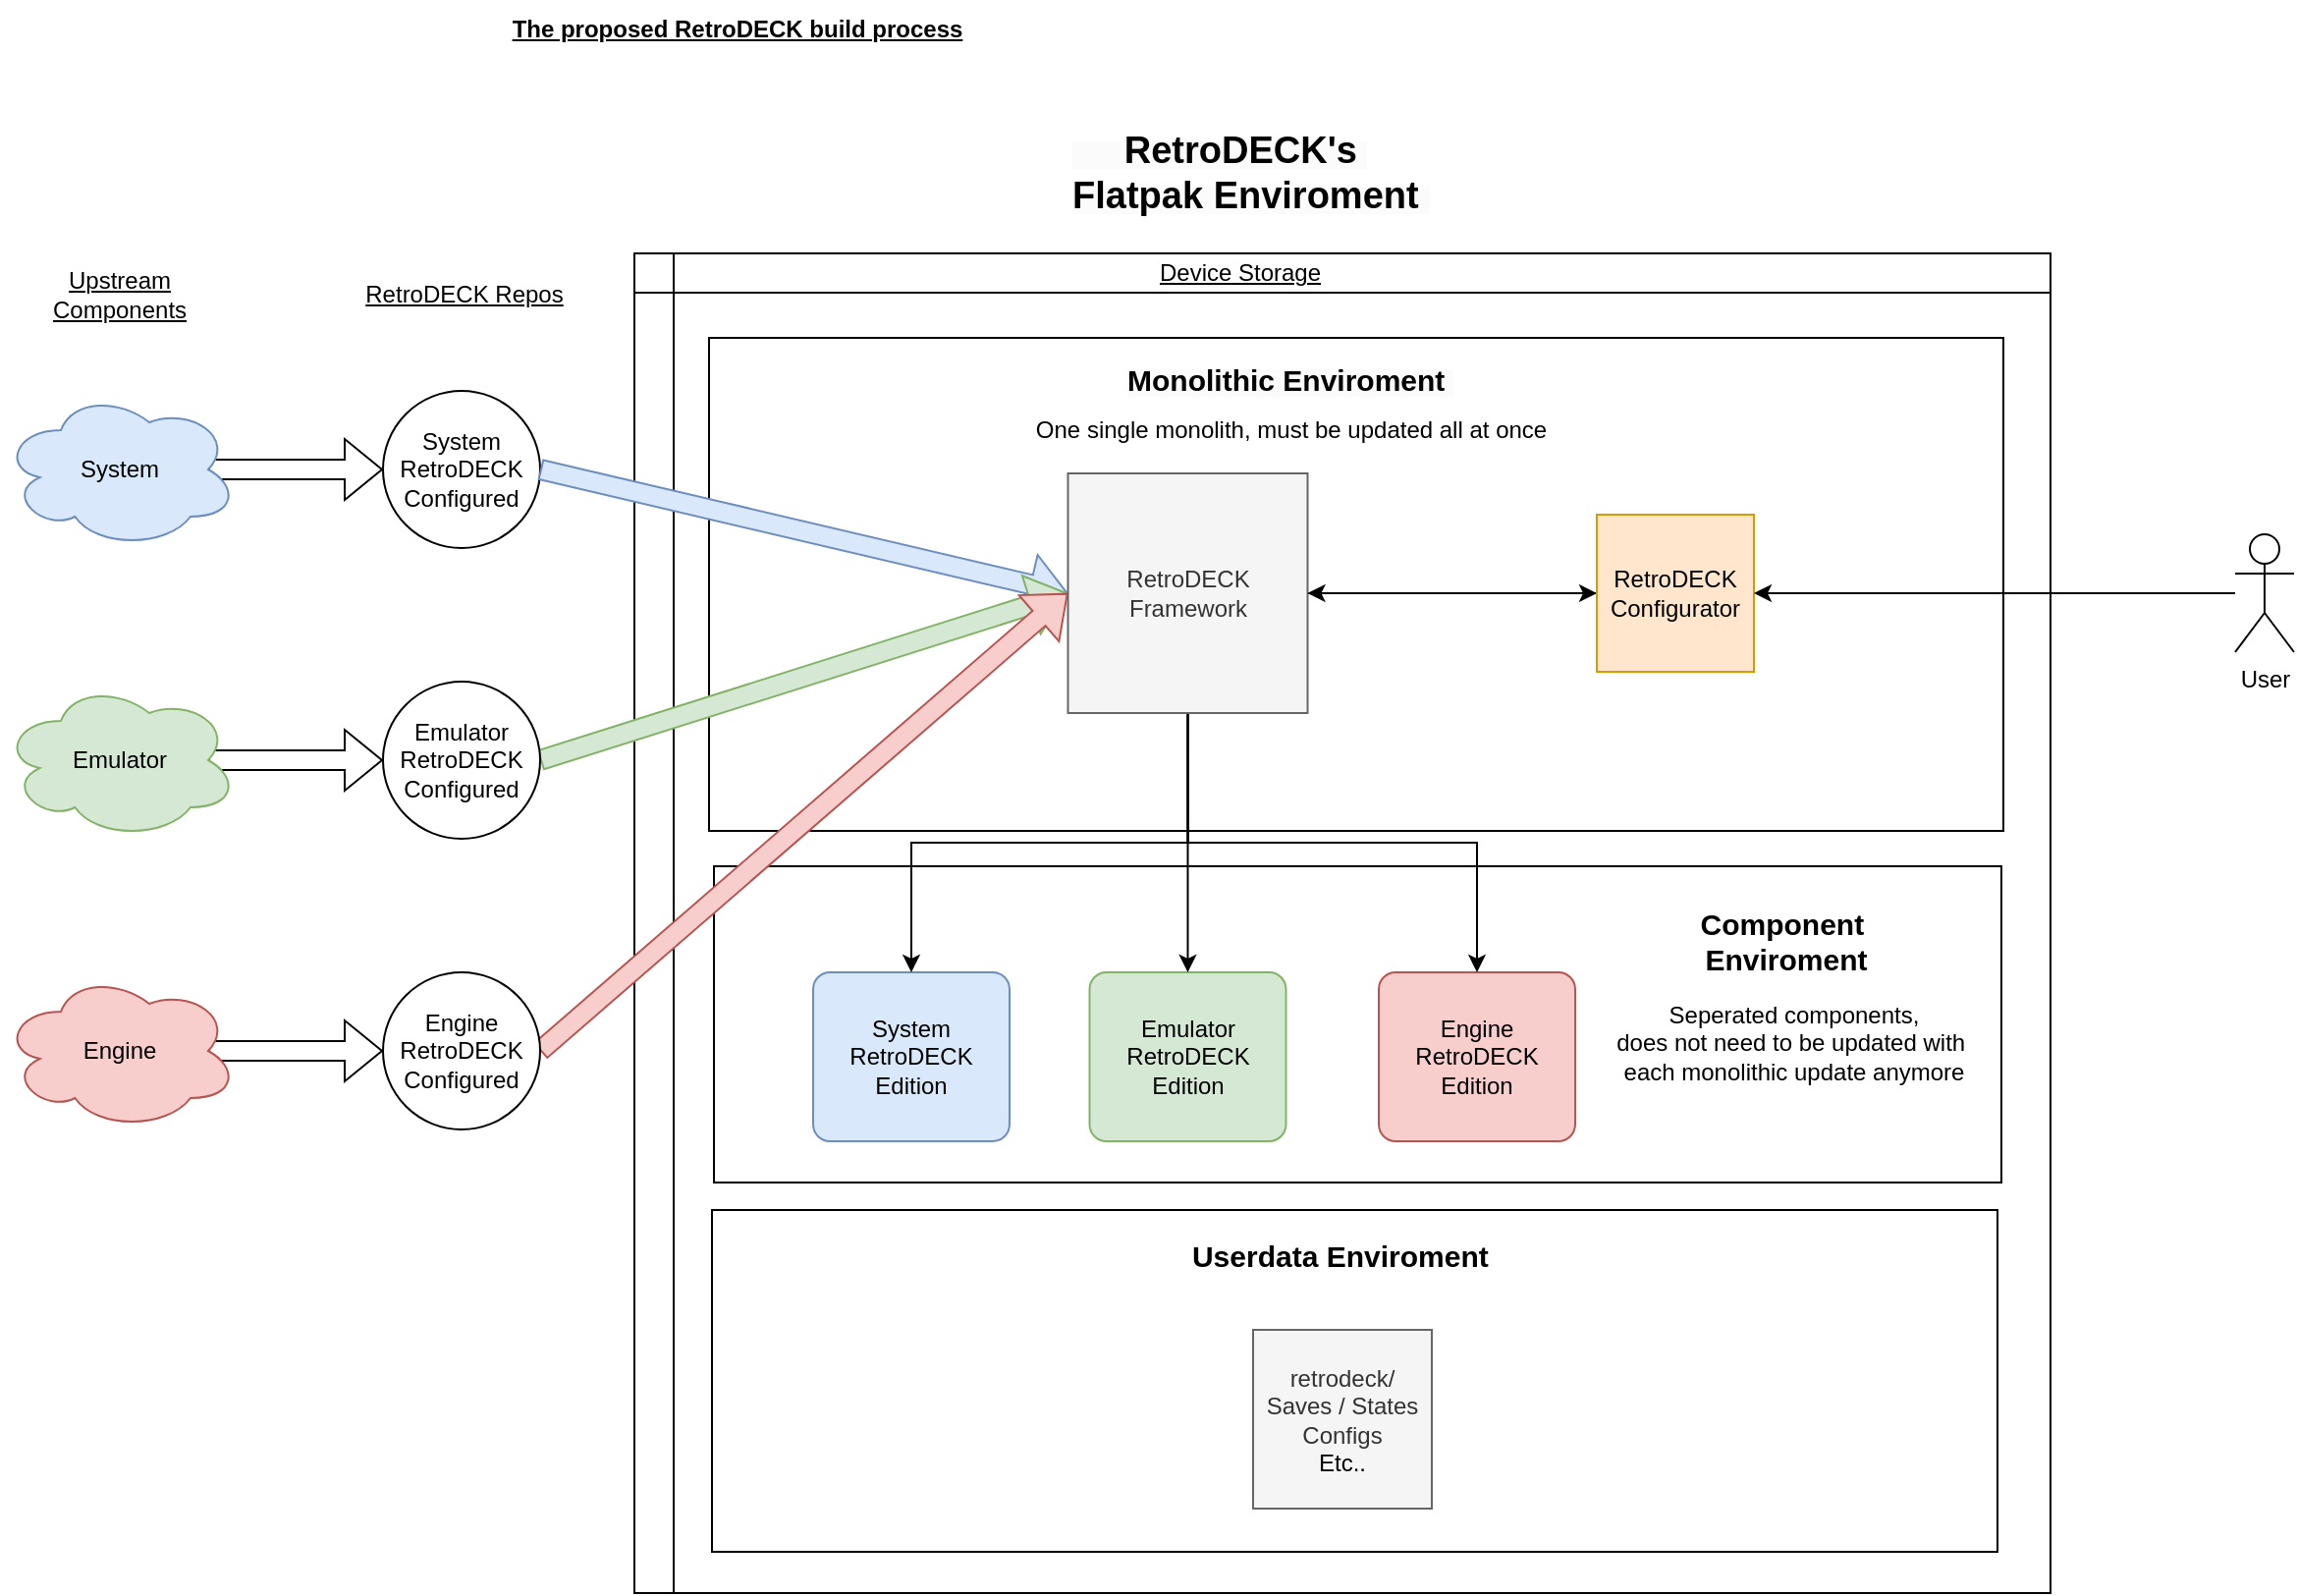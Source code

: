 <mxfile version="26.0.16">
  <diagram id="C5RBs43oDa-KdzZeNtuy" name="Page-1">
    <mxGraphModel dx="1500" dy="884" grid="0" gridSize="10" guides="1" tooltips="1" connect="1" arrows="1" fold="1" page="1" pageScale="1" pageWidth="827" pageHeight="1169" math="0" shadow="0">
      <root>
        <mxCell id="WIyWlLk6GJQsqaUBKTNV-0" />
        <mxCell id="WIyWlLk6GJQsqaUBKTNV-1" parent="WIyWlLk6GJQsqaUBKTNV-0" />
        <mxCell id="OuoUqL45pFMJoiZTeWef-12" value="" style="shape=internalStorage;whiteSpace=wrap;html=1;backgroundOutline=1;" parent="WIyWlLk6GJQsqaUBKTNV-1" vertex="1">
          <mxGeometry x="354" y="260" width="721" height="682" as="geometry" />
        </mxCell>
        <mxCell id="OuoUqL45pFMJoiZTeWef-13" value="" style="shape=flexArrow;endArrow=classic;html=1;rounded=0;exitX=0.875;exitY=0.5;exitDx=0;exitDy=0;exitPerimeter=0;entryX=0;entryY=0.5;entryDx=0;entryDy=0;" parent="WIyWlLk6GJQsqaUBKTNV-1" source="OuoUqL45pFMJoiZTeWef-2" target="OuoUqL45pFMJoiZTeWef-7" edge="1">
          <mxGeometry width="50" height="50" relative="1" as="geometry">
            <mxPoint x="397" y="647" as="sourcePoint" />
            <mxPoint x="447" y="597" as="targetPoint" />
          </mxGeometry>
        </mxCell>
        <mxCell id="OuoUqL45pFMJoiZTeWef-15" value="" style="shape=flexArrow;endArrow=classic;html=1;rounded=0;exitX=0.875;exitY=0.5;exitDx=0;exitDy=0;exitPerimeter=0;entryX=0;entryY=0.5;entryDx=0;entryDy=0;" parent="WIyWlLk6GJQsqaUBKTNV-1" source="OuoUqL45pFMJoiZTeWef-5" target="OuoUqL45pFMJoiZTeWef-9" edge="1">
          <mxGeometry width="50" height="50" relative="1" as="geometry">
            <mxPoint x="163" y="651" as="sourcePoint" />
            <mxPoint x="213" y="601" as="targetPoint" />
          </mxGeometry>
        </mxCell>
        <mxCell id="OuoUqL45pFMJoiZTeWef-14" value="" style="shape=flexArrow;endArrow=classic;html=1;rounded=0;exitX=0.875;exitY=0.5;exitDx=0;exitDy=0;exitPerimeter=0;entryX=0;entryY=0.5;entryDx=0;entryDy=0;" parent="WIyWlLk6GJQsqaUBKTNV-1" source="OuoUqL45pFMJoiZTeWef-4" target="OuoUqL45pFMJoiZTeWef-8" edge="1">
          <mxGeometry width="50" height="50" relative="1" as="geometry">
            <mxPoint x="397" y="647" as="sourcePoint" />
            <mxPoint x="447" y="597" as="targetPoint" />
          </mxGeometry>
        </mxCell>
        <mxCell id="OuoUqL45pFMJoiZTeWef-0" value="" style="rounded=0;whiteSpace=wrap;html=1;" parent="WIyWlLk6GJQsqaUBKTNV-1" vertex="1">
          <mxGeometry x="392" y="303" width="659" height="251" as="geometry" />
        </mxCell>
        <mxCell id="OuoUqL45pFMJoiZTeWef-2" value="System" style="ellipse;shape=cloud;whiteSpace=wrap;html=1;fillColor=#dae8fc;strokeColor=#6c8ebf;" parent="WIyWlLk6GJQsqaUBKTNV-1" vertex="1">
          <mxGeometry x="32" y="330" width="120" height="80" as="geometry" />
        </mxCell>
        <mxCell id="OuoUqL45pFMJoiZTeWef-3" value="&lt;u&gt;Upstream Components&lt;/u&gt;" style="text;html=1;align=center;verticalAlign=middle;whiteSpace=wrap;rounded=0;" parent="WIyWlLk6GJQsqaUBKTNV-1" vertex="1">
          <mxGeometry x="62" y="266" width="60" height="30" as="geometry" />
        </mxCell>
        <mxCell id="OuoUqL45pFMJoiZTeWef-5" value="Engine" style="ellipse;shape=cloud;whiteSpace=wrap;html=1;fillColor=#f8cecc;strokeColor=#b85450;" parent="WIyWlLk6GJQsqaUBKTNV-1" vertex="1">
          <mxGeometry x="32" y="626" width="120" height="80" as="geometry" />
        </mxCell>
        <mxCell id="OuoUqL45pFMJoiZTeWef-4" value="Emulator" style="ellipse;shape=cloud;whiteSpace=wrap;html=1;fillColor=#d5e8d4;strokeColor=#82b366;" parent="WIyWlLk6GJQsqaUBKTNV-1" vertex="1">
          <mxGeometry x="32" y="478" width="120" height="80" as="geometry" />
        </mxCell>
        <mxCell id="OuoUqL45pFMJoiZTeWef-6" value="&lt;b&gt;&lt;u&gt;The proposed RetroDECK build process&lt;/u&gt;&lt;/b&gt;" style="text;html=1;align=center;verticalAlign=middle;whiteSpace=wrap;rounded=0;" parent="WIyWlLk6GJQsqaUBKTNV-1" vertex="1">
          <mxGeometry x="235" y="131" width="343" height="30" as="geometry" />
        </mxCell>
        <mxCell id="OuoUqL45pFMJoiZTeWef-10" value="&lt;u&gt;RetroDECK Repos&lt;/u&gt;" style="text;html=1;align=center;verticalAlign=middle;resizable=0;points=[];autosize=1;strokeColor=none;fillColor=none;" parent="WIyWlLk6GJQsqaUBKTNV-1" vertex="1">
          <mxGeometry x="207" y="268" width="119" height="26" as="geometry" />
        </mxCell>
        <mxCell id="OuoUqL45pFMJoiZTeWef-11" value="One single monolith, must be updated all at once" style="text;html=1;align=center;verticalAlign=middle;resizable=0;points=[];autosize=1;strokeColor=none;fillColor=none;" parent="WIyWlLk6GJQsqaUBKTNV-1" vertex="1">
          <mxGeometry x="549" y="337" width="278" height="26" as="geometry" />
        </mxCell>
        <mxCell id="OuoUqL45pFMJoiZTeWef-16" value="&lt;u&gt;Device Storage&lt;/u&gt;" style="text;html=1;align=center;verticalAlign=middle;resizable=0;points=[];autosize=1;strokeColor=none;fillColor=none;" parent="WIyWlLk6GJQsqaUBKTNV-1" vertex="1">
          <mxGeometry x="612" y="257" width="100" height="26" as="geometry" />
        </mxCell>
        <mxCell id="OuoUqL45pFMJoiZTeWef-20" value="" style="rounded=0;whiteSpace=wrap;html=1;" parent="WIyWlLk6GJQsqaUBKTNV-1" vertex="1">
          <mxGeometry x="393.5" y="747" width="654.5" height="174" as="geometry" />
        </mxCell>
        <mxCell id="OuoUqL45pFMJoiZTeWef-7" value="System&lt;div&gt;RetroDECK&lt;/div&gt;&lt;div&gt;Configured&lt;/div&gt;" style="ellipse;whiteSpace=wrap;html=1;aspect=fixed;" parent="WIyWlLk6GJQsqaUBKTNV-1" vertex="1">
          <mxGeometry x="226" y="330" width="80" height="80" as="geometry" />
        </mxCell>
        <mxCell id="OuoUqL45pFMJoiZTeWef-32" value="&lt;span style=&quot;color: rgba(0, 0, 0, 0); font-family: monospace; font-size: 0px; text-align: start; text-wrap-mode: nowrap;&quot;&gt;%3CmxGraphModel%3E%3Croot%3E%3CmxCell%20id%3D%220%22%2F%3E%3CmxCell%20id%3D%221%22%20parent%3D%220%22%2F%3E%3CmxCell%20id%3D%222%22%20value%3D%22The%20user%2C%20you!%22%20style%3D%22shape%3DumlActor%3BverticalLabelPosition%3Dbottom%3BverticalAlign%3Dtop%3Bhtml%3D1%3BoutlineConnect%3D0%3B%22%20vertex%3D%221%22%20parent%3D%221%22%3E%3CmxGeometry%20x%3D%221028%22%20y%3D%22425%22%20width%3D%2262%22%20height%3D%22115%22%20as%3D%22geometry%22%2F%3E%3C%2FmxCell%3E%3C%2Froot%3E%3C%2FmxGraphModel%3E&lt;/span&gt;&lt;span style=&quot;color: rgba(0, 0, 0, 0); font-family: monospace; font-size: 0px; text-align: start; text-wrap-mode: nowrap;&quot;&gt;%3CmxGraphModel%3E%3Croot%3E%3CmxCell%20id%3D%220%22%2F%3E%3CmxCell%20id%3D%221%22%20parent%3D%220%22%2F%3E%3CmxCell%20id%3D%222%22%20value%3D%22The%20user%2C%20you!%22%20style%3D%22shape%3DumlActor%3BverticalLabelPosition%3Dbottom%3BverticalAlign%3Dtop%3Bhtml%3D1%3BoutlineConnect%3D0%3B%22%20vertex%3D%221%22%20parent%3D%221%22%3E%3CmxGeometry%20x%3D%221028%22%20y%3D%22425%22%20width%3D%2262%22%20height%3D%22115%22%20as%3D%22geometry%22%2F%3E%3C%2FmxCell%3E%3C%2Froot%3E%3C%2FmxGraphModel%3E&lt;/span&gt;" style="rounded=0;whiteSpace=wrap;html=1;" parent="WIyWlLk6GJQsqaUBKTNV-1" vertex="1">
          <mxGeometry x="394.5" y="572" width="655.5" height="161" as="geometry" />
        </mxCell>
        <mxCell id="OuoUqL45pFMJoiZTeWef-33" value="&lt;b&gt;&lt;font style=&quot;font-size: 15px;&quot;&gt;Component&amp;nbsp;&lt;/font&gt;&lt;/b&gt;&lt;div&gt;&lt;b&gt;&lt;font style=&quot;font-size: 15px;&quot;&gt;&lt;span style=&quot;background-color: transparent; color: light-dark(rgb(0, 0, 0), rgb(255, 255, 255));&quot;&gt;Enviroment&lt;/span&gt;&lt;/font&gt;&lt;/b&gt;&lt;/div&gt;" style="text;html=1;align=center;verticalAlign=middle;resizable=0;points=[];autosize=1;strokeColor=none;fillColor=#FFFFFF;" parent="WIyWlLk6GJQsqaUBKTNV-1" vertex="1">
          <mxGeometry x="887" y="586" width="106" height="48" as="geometry" />
        </mxCell>
        <mxCell id="OuoUqL45pFMJoiZTeWef-26" value="System&lt;div&gt;RetroDECK&lt;/div&gt;&lt;div&gt;Edition&lt;/div&gt;" style="rounded=1;arcSize=10;whiteSpace=wrap;html=1;align=center;fillColor=#dae8fc;strokeColor=#6c8ebf;" parent="WIyWlLk6GJQsqaUBKTNV-1" vertex="1">
          <mxGeometry x="445" y="626" width="100" height="86" as="geometry" />
        </mxCell>
        <mxCell id="OuoUqL45pFMJoiZTeWef-28" value="Emulator&lt;div&gt;RetroDECK&lt;/div&gt;&lt;div&gt;Edition&lt;/div&gt;" style="rounded=1;arcSize=10;whiteSpace=wrap;html=1;align=center;fillColor=#d5e8d4;strokeColor=#82b366;" parent="WIyWlLk6GJQsqaUBKTNV-1" vertex="1">
          <mxGeometry x="585.75" y="626" width="100" height="86" as="geometry" />
        </mxCell>
        <mxCell id="OuoUqL45pFMJoiZTeWef-27" value="Engine&lt;div&gt;&lt;div&gt;RetroDECK&lt;/div&gt;&lt;div&gt;Edition&lt;/div&gt;&lt;/div&gt;" style="rounded=1;arcSize=10;whiteSpace=wrap;html=1;align=center;fillColor=#f8cecc;strokeColor=#b85450;" parent="WIyWlLk6GJQsqaUBKTNV-1" vertex="1">
          <mxGeometry x="733" y="626" width="100" height="86" as="geometry" />
        </mxCell>
        <mxCell id="OuoUqL45pFMJoiZTeWef-34" value="" style="shape=flexArrow;endArrow=classic;html=1;rounded=0;exitX=1;exitY=0.5;exitDx=0;exitDy=0;fillColor=#dae8fc;strokeColor=#6c8ebf;entryX=0;entryY=0.5;entryDx=0;entryDy=0;" parent="WIyWlLk6GJQsqaUBKTNV-1" source="OuoUqL45pFMJoiZTeWef-7" target="74874o3dXP4FYjgvOYhN-71" edge="1">
          <mxGeometry width="50" height="50" relative="1" as="geometry">
            <mxPoint x="396" y="647" as="sourcePoint" />
            <mxPoint x="463" y="394" as="targetPoint" />
          </mxGeometry>
        </mxCell>
        <mxCell id="OuoUqL45pFMJoiZTeWef-35" value="" style="shape=flexArrow;endArrow=classic;html=1;rounded=0;exitX=1;exitY=0.5;exitDx=0;exitDy=0;fillColor=#d5e8d4;strokeColor=#82b366;entryX=0;entryY=0.5;entryDx=0;entryDy=0;" parent="WIyWlLk6GJQsqaUBKTNV-1" source="OuoUqL45pFMJoiZTeWef-8" edge="1" target="74874o3dXP4FYjgvOYhN-71">
          <mxGeometry width="50" height="50" relative="1" as="geometry">
            <mxPoint x="316" y="380" as="sourcePoint" />
            <mxPoint x="462" y="389" as="targetPoint" />
          </mxGeometry>
        </mxCell>
        <mxCell id="OuoUqL45pFMJoiZTeWef-36" value="" style="shape=flexArrow;endArrow=classic;html=1;rounded=0;exitX=1;exitY=0.5;exitDx=0;exitDy=0;fillColor=#f8cecc;strokeColor=#b85450;entryX=0;entryY=0.5;entryDx=0;entryDy=0;" parent="WIyWlLk6GJQsqaUBKTNV-1" source="OuoUqL45pFMJoiZTeWef-9" edge="1" target="74874o3dXP4FYjgvOYhN-71">
          <mxGeometry width="50" height="50" relative="1" as="geometry">
            <mxPoint x="396" y="647" as="sourcePoint" />
            <mxPoint x="463" y="390" as="targetPoint" />
          </mxGeometry>
        </mxCell>
        <mxCell id="OuoUqL45pFMJoiZTeWef-9" value="Engine&lt;br&gt;&lt;div&gt;RetroDECK&lt;/div&gt;&lt;div&gt;Configured&lt;/div&gt;" style="ellipse;whiteSpace=wrap;html=1;aspect=fixed;" parent="WIyWlLk6GJQsqaUBKTNV-1" vertex="1">
          <mxGeometry x="226" y="626" width="80" height="80" as="geometry" />
        </mxCell>
        <mxCell id="OuoUqL45pFMJoiZTeWef-8" value="Emulator&lt;div&gt;RetroDECK&lt;/div&gt;&lt;div&gt;Configured&lt;/div&gt;" style="ellipse;whiteSpace=wrap;html=1;aspect=fixed;" parent="WIyWlLk6GJQsqaUBKTNV-1" vertex="1">
          <mxGeometry x="226" y="478" width="80" height="80" as="geometry" />
        </mxCell>
        <mxCell id="74874o3dXP4FYjgvOYhN-67" value="&lt;b style=&quot;forced-color-adjust: none; color: rgb(0, 0, 0); font-family: Helvetica; font-size: 12px; font-style: normal; font-variant-ligatures: normal; font-variant-caps: normal; letter-spacing: normal; orphans: 2; text-align: center; text-indent: 0px; text-transform: none; widows: 2; word-spacing: 0px; -webkit-text-stroke-width: 0px; white-space: nowrap; background-color: rgb(251, 251, 251); text-decoration-thickness: initial; text-decoration-style: initial; text-decoration-color: initial;&quot;&gt;&lt;font style=&quot;forced-color-adjust: none; font-size: 15px;&quot;&gt;&lt;br style=&quot;forced-color-adjust: none;&quot;&gt;Monolithic&amp;nbsp;&lt;span style=&quot;forced-color-adjust: none; background-color: transparent; color: light-dark(rgb(0, 0, 0), rgb(255, 255, 255));&quot;&gt;Enviroment&amp;nbsp;&lt;/span&gt;&lt;/font&gt;&lt;/b&gt;" style="text;whiteSpace=wrap;html=1;" vertex="1" parent="WIyWlLk6GJQsqaUBKTNV-1">
          <mxGeometry x="603" y="291" width="195" height="58" as="geometry" />
        </mxCell>
        <mxCell id="74874o3dXP4FYjgvOYhN-68" value="&lt;div&gt;retrodeck/&lt;/div&gt;&lt;div&gt;Saves / States&lt;/div&gt;&lt;div&gt;Configs&lt;span style=&quot;background-color: transparent; color: light-dark(rgb(0, 0, 0), rgb(255, 255, 255));&quot;&gt;&lt;br&gt;&lt;/span&gt;&lt;/div&gt;&lt;div&gt;&lt;span style=&quot;background-color: transparent; color: light-dark(rgb(0, 0, 0), rgb(255, 255, 255));&quot;&gt;Etc..&lt;/span&gt;&lt;/div&gt;" style="whiteSpace=wrap;html=1;aspect=fixed;fillColor=#f5f5f5;fontColor=#333333;strokeColor=#666666;" vertex="1" parent="WIyWlLk6GJQsqaUBKTNV-1">
          <mxGeometry x="669" y="808" width="91" height="91" as="geometry" />
        </mxCell>
        <mxCell id="74874o3dXP4FYjgvOYhN-69" value="&lt;b&gt;&lt;font style=&quot;font-size: 15px;&quot;&gt;Userdata&amp;nbsp;&lt;span style=&quot;background-color: transparent; color: light-dark(rgb(0, 0, 0), rgb(255, 255, 255));&quot;&gt;Enviroment&amp;nbsp;&lt;/span&gt;&lt;/font&gt;&lt;/b&gt;" style="text;html=1;align=center;verticalAlign=middle;resizable=0;points=[];autosize=1;strokeColor=none;fillColor=none;" vertex="1" parent="WIyWlLk6GJQsqaUBKTNV-1">
          <mxGeometry x="628" y="755" width="173" height="30" as="geometry" />
        </mxCell>
        <mxCell id="74874o3dXP4FYjgvOYhN-70" value="&lt;b style=&quot;forced-color-adjust: none; color: rgb(0, 0, 0); font-family: Helvetica; font-style: normal; font-variant-ligatures: normal; font-variant-caps: normal; letter-spacing: normal; orphans: 2; text-align: center; text-indent: 0px; text-transform: none; widows: 2; word-spacing: 0px; -webkit-text-stroke-width: 0px; white-space: nowrap; background-color: rgb(251, 251, 251); text-decoration-thickness: initial; text-decoration-style: initial; text-decoration-color: initial;&quot;&gt;&lt;font style=&quot;forced-color-adjust: none; font-size: 19px;&quot;&gt;&amp;nbsp; &amp;nbsp; &amp;nbsp;RetroDECK&#39;s&amp;nbsp;&lt;/font&gt;&lt;/b&gt;&lt;div&gt;&lt;b style=&quot;forced-color-adjust: none; color: rgb(0, 0, 0); font-family: Helvetica; font-style: normal; font-variant-ligatures: normal; font-variant-caps: normal; letter-spacing: normal; orphans: 2; text-align: center; text-indent: 0px; text-transform: none; widows: 2; word-spacing: 0px; -webkit-text-stroke-width: 0px; white-space: nowrap; background-color: rgb(251, 251, 251); text-decoration-thickness: initial; text-decoration-style: initial; text-decoration-color: initial;&quot;&gt;&lt;font style=&quot;forced-color-adjust: none; font-size: 19px;&quot;&gt;Flatpak&amp;nbsp;&lt;span style=&quot;forced-color-adjust: none; background-color: transparent; color: light-dark(rgb(0, 0, 0), rgb(255, 255, 255));&quot;&gt;Enviroment&amp;nbsp;&lt;/span&gt;&lt;/font&gt;&lt;/b&gt;&lt;/div&gt;" style="text;whiteSpace=wrap;html=1;" vertex="1" parent="WIyWlLk6GJQsqaUBKTNV-1">
          <mxGeometry x="574.75" y="190" width="216" height="58" as="geometry" />
        </mxCell>
        <mxCell id="74874o3dXP4FYjgvOYhN-72" style="edgeStyle=orthogonalEdgeStyle;rounded=0;orthogonalLoop=1;jettySize=auto;html=1;exitX=0.5;exitY=1;exitDx=0;exitDy=0;" edge="1" parent="WIyWlLk6GJQsqaUBKTNV-1" source="74874o3dXP4FYjgvOYhN-71" target="OuoUqL45pFMJoiZTeWef-26">
          <mxGeometry relative="1" as="geometry" />
        </mxCell>
        <mxCell id="74874o3dXP4FYjgvOYhN-73" style="edgeStyle=orthogonalEdgeStyle;rounded=0;orthogonalLoop=1;jettySize=auto;html=1;" edge="1" parent="WIyWlLk6GJQsqaUBKTNV-1" source="74874o3dXP4FYjgvOYhN-71" target="OuoUqL45pFMJoiZTeWef-28">
          <mxGeometry relative="1" as="geometry" />
        </mxCell>
        <mxCell id="74874o3dXP4FYjgvOYhN-74" style="edgeStyle=orthogonalEdgeStyle;rounded=0;orthogonalLoop=1;jettySize=auto;html=1;exitX=0.5;exitY=1;exitDx=0;exitDy=0;" edge="1" parent="WIyWlLk6GJQsqaUBKTNV-1" source="74874o3dXP4FYjgvOYhN-71" target="OuoUqL45pFMJoiZTeWef-27">
          <mxGeometry relative="1" as="geometry" />
        </mxCell>
        <mxCell id="74874o3dXP4FYjgvOYhN-77" style="edgeStyle=orthogonalEdgeStyle;rounded=0;orthogonalLoop=1;jettySize=auto;html=1;" edge="1" parent="WIyWlLk6GJQsqaUBKTNV-1" source="74874o3dXP4FYjgvOYhN-71" target="74874o3dXP4FYjgvOYhN-75">
          <mxGeometry relative="1" as="geometry" />
        </mxCell>
        <mxCell id="74874o3dXP4FYjgvOYhN-71" value="RetroDECK&lt;div&gt;Framework&lt;/div&gt;" style="whiteSpace=wrap;html=1;aspect=fixed;fillColor=#f5f5f5;fontColor=#333333;strokeColor=#666666;" vertex="1" parent="WIyWlLk6GJQsqaUBKTNV-1">
          <mxGeometry x="574.75" y="372" width="122" height="122" as="geometry" />
        </mxCell>
        <mxCell id="74874o3dXP4FYjgvOYhN-78" style="edgeStyle=orthogonalEdgeStyle;rounded=0;orthogonalLoop=1;jettySize=auto;html=1;" edge="1" parent="WIyWlLk6GJQsqaUBKTNV-1" source="74874o3dXP4FYjgvOYhN-75" target="74874o3dXP4FYjgvOYhN-71">
          <mxGeometry relative="1" as="geometry" />
        </mxCell>
        <mxCell id="74874o3dXP4FYjgvOYhN-75" value="RetroDECK&lt;div&gt;Configurator&lt;/div&gt;" style="whiteSpace=wrap;html=1;aspect=fixed;fillColor=#ffe6cc;strokeColor=#d79b00;" vertex="1" parent="WIyWlLk6GJQsqaUBKTNV-1">
          <mxGeometry x="844" y="393" width="80" height="80" as="geometry" />
        </mxCell>
        <mxCell id="74874o3dXP4FYjgvOYhN-86" style="edgeStyle=orthogonalEdgeStyle;rounded=0;orthogonalLoop=1;jettySize=auto;html=1;" edge="1" parent="WIyWlLk6GJQsqaUBKTNV-1" source="74874o3dXP4FYjgvOYhN-85" target="74874o3dXP4FYjgvOYhN-75">
          <mxGeometry relative="1" as="geometry" />
        </mxCell>
        <mxCell id="74874o3dXP4FYjgvOYhN-85" value="User" style="shape=umlActor;verticalLabelPosition=bottom;verticalAlign=top;html=1;outlineConnect=0;" vertex="1" parent="WIyWlLk6GJQsqaUBKTNV-1">
          <mxGeometry x="1169" y="403" width="30" height="60" as="geometry" />
        </mxCell>
        <mxCell id="74874o3dXP4FYjgvOYhN-87" value="Seperated components,&lt;div&gt;does not&amp;nbsp;&lt;span style=&quot;background-color: transparent; color: light-dark(rgb(0, 0, 0), rgb(255, 255, 255));&quot;&gt;need to be updated with&amp;nbsp;&lt;/span&gt;&lt;/div&gt;&lt;div&gt;&lt;span style=&quot;background-color: transparent; color: light-dark(rgb(0, 0, 0), rgb(255, 255, 255));&quot;&gt;each monolithic update anymore&lt;/span&gt;&lt;/div&gt;" style="text;html=1;align=center;verticalAlign=middle;resizable=0;points=[];autosize=1;strokeColor=none;fillColor=none;" vertex="1" parent="WIyWlLk6GJQsqaUBKTNV-1">
          <mxGeometry x="844" y="634" width="199" height="55" as="geometry" />
        </mxCell>
      </root>
    </mxGraphModel>
  </diagram>
</mxfile>
